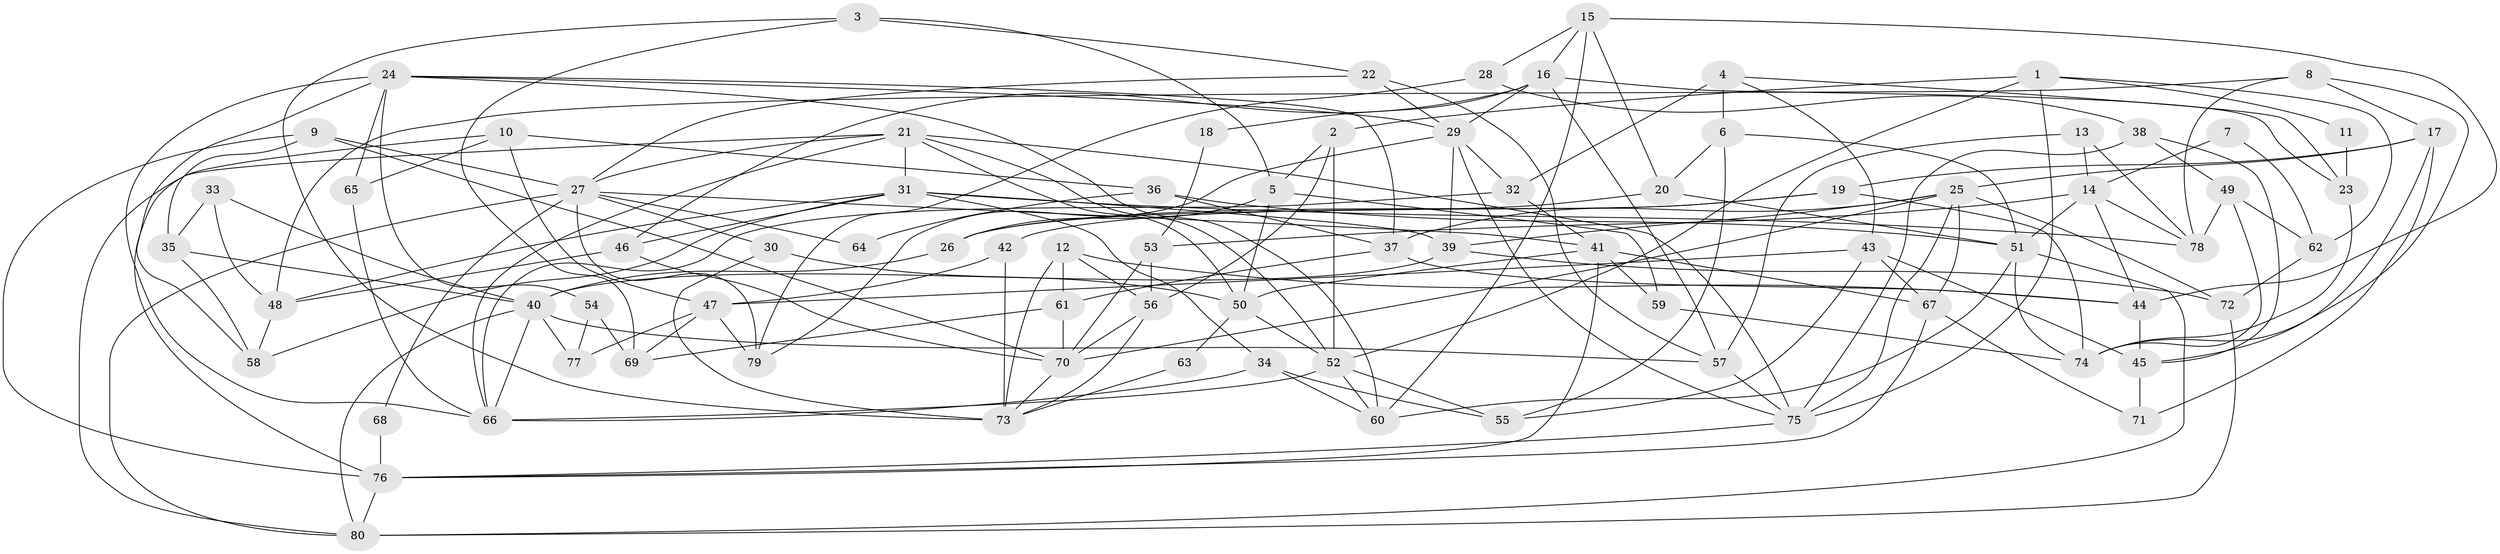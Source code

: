 // original degree distribution, {5: 0.23893805309734514, 4: 0.3008849557522124, 2: 0.10619469026548672, 3: 0.26548672566371684, 6: 0.04424778761061947, 8: 0.017699115044247787, 7: 0.02654867256637168}
// Generated by graph-tools (version 1.1) at 2025/37/03/04/25 23:37:08]
// undirected, 80 vertices, 186 edges
graph export_dot {
  node [color=gray90,style=filled];
  1;
  2;
  3;
  4;
  5;
  6;
  7;
  8;
  9;
  10;
  11;
  12;
  13;
  14;
  15;
  16;
  17;
  18;
  19;
  20;
  21;
  22;
  23;
  24;
  25;
  26;
  27;
  28;
  29;
  30;
  31;
  32;
  33;
  34;
  35;
  36;
  37;
  38;
  39;
  40;
  41;
  42;
  43;
  44;
  45;
  46;
  47;
  48;
  49;
  50;
  51;
  52;
  53;
  54;
  55;
  56;
  57;
  58;
  59;
  60;
  61;
  62;
  63;
  64;
  65;
  66;
  67;
  68;
  69;
  70;
  71;
  72;
  73;
  74;
  75;
  76;
  77;
  78;
  79;
  80;
  1 -- 2 [weight=1.0];
  1 -- 11 [weight=1.0];
  1 -- 52 [weight=1.0];
  1 -- 62 [weight=1.0];
  1 -- 75 [weight=1.0];
  2 -- 5 [weight=1.0];
  2 -- 52 [weight=2.0];
  2 -- 56 [weight=1.0];
  3 -- 5 [weight=1.0];
  3 -- 22 [weight=1.0];
  3 -- 69 [weight=1.0];
  3 -- 73 [weight=1.0];
  4 -- 6 [weight=1.0];
  4 -- 23 [weight=1.0];
  4 -- 32 [weight=2.0];
  4 -- 43 [weight=1.0];
  5 -- 26 [weight=1.0];
  5 -- 50 [weight=1.0];
  5 -- 59 [weight=1.0];
  6 -- 20 [weight=1.0];
  6 -- 51 [weight=1.0];
  6 -- 55 [weight=1.0];
  7 -- 14 [weight=1.0];
  7 -- 62 [weight=1.0];
  8 -- 17 [weight=1.0];
  8 -- 48 [weight=1.0];
  8 -- 74 [weight=1.0];
  8 -- 78 [weight=1.0];
  9 -- 27 [weight=1.0];
  9 -- 35 [weight=1.0];
  9 -- 70 [weight=1.0];
  9 -- 76 [weight=1.0];
  10 -- 36 [weight=1.0];
  10 -- 47 [weight=1.0];
  10 -- 65 [weight=1.0];
  10 -- 76 [weight=1.0];
  11 -- 23 [weight=1.0];
  12 -- 44 [weight=1.0];
  12 -- 56 [weight=1.0];
  12 -- 61 [weight=1.0];
  12 -- 73 [weight=1.0];
  13 -- 14 [weight=1.0];
  13 -- 57 [weight=1.0];
  13 -- 78 [weight=1.0];
  14 -- 44 [weight=1.0];
  14 -- 51 [weight=1.0];
  14 -- 53 [weight=1.0];
  14 -- 78 [weight=1.0];
  15 -- 16 [weight=1.0];
  15 -- 20 [weight=1.0];
  15 -- 28 [weight=1.0];
  15 -- 44 [weight=1.0];
  15 -- 60 [weight=1.0];
  16 -- 18 [weight=1.0];
  16 -- 23 [weight=1.0];
  16 -- 29 [weight=1.0];
  16 -- 46 [weight=1.0];
  16 -- 57 [weight=1.0];
  17 -- 19 [weight=1.0];
  17 -- 25 [weight=1.0];
  17 -- 45 [weight=1.0];
  17 -- 71 [weight=1.0];
  18 -- 53 [weight=1.0];
  19 -- 26 [weight=1.0];
  19 -- 42 [weight=1.0];
  19 -- 74 [weight=1.0];
  20 -- 26 [weight=1.0];
  20 -- 51 [weight=1.0];
  21 -- 27 [weight=1.0];
  21 -- 31 [weight=1.0];
  21 -- 50 [weight=1.0];
  21 -- 52 [weight=1.0];
  21 -- 66 [weight=1.0];
  21 -- 75 [weight=1.0];
  21 -- 80 [weight=1.0];
  22 -- 27 [weight=1.0];
  22 -- 29 [weight=1.0];
  22 -- 57 [weight=1.0];
  23 -- 74 [weight=1.0];
  24 -- 29 [weight=1.0];
  24 -- 37 [weight=1.0];
  24 -- 54 [weight=1.0];
  24 -- 58 [weight=1.0];
  24 -- 60 [weight=1.0];
  24 -- 65 [weight=1.0];
  24 -- 66 [weight=1.0];
  25 -- 37 [weight=1.0];
  25 -- 39 [weight=1.0];
  25 -- 67 [weight=1.0];
  25 -- 70 [weight=1.0];
  25 -- 72 [weight=1.0];
  25 -- 75 [weight=1.0];
  26 -- 40 [weight=1.0];
  27 -- 30 [weight=1.0];
  27 -- 41 [weight=1.0];
  27 -- 64 [weight=1.0];
  27 -- 68 [weight=1.0];
  27 -- 79 [weight=2.0];
  27 -- 80 [weight=1.0];
  28 -- 38 [weight=1.0];
  28 -- 79 [weight=1.0];
  29 -- 32 [weight=2.0];
  29 -- 39 [weight=1.0];
  29 -- 75 [weight=1.0];
  29 -- 79 [weight=1.0];
  30 -- 50 [weight=1.0];
  30 -- 73 [weight=1.0];
  31 -- 34 [weight=1.0];
  31 -- 39 [weight=1.0];
  31 -- 46 [weight=1.0];
  31 -- 48 [weight=1.0];
  31 -- 58 [weight=1.0];
  31 -- 78 [weight=1.0];
  32 -- 41 [weight=1.0];
  32 -- 66 [weight=1.0];
  33 -- 35 [weight=1.0];
  33 -- 40 [weight=1.0];
  33 -- 48 [weight=1.0];
  34 -- 55 [weight=1.0];
  34 -- 60 [weight=1.0];
  34 -- 66 [weight=1.0];
  35 -- 40 [weight=1.0];
  35 -- 58 [weight=1.0];
  36 -- 37 [weight=1.0];
  36 -- 51 [weight=1.0];
  36 -- 64 [weight=1.0];
  37 -- 44 [weight=1.0];
  37 -- 61 [weight=1.0];
  38 -- 45 [weight=1.0];
  38 -- 49 [weight=1.0];
  38 -- 75 [weight=1.0];
  39 -- 40 [weight=1.0];
  39 -- 72 [weight=1.0];
  40 -- 57 [weight=1.0];
  40 -- 66 [weight=1.0];
  40 -- 77 [weight=1.0];
  40 -- 80 [weight=1.0];
  41 -- 50 [weight=1.0];
  41 -- 59 [weight=1.0];
  41 -- 67 [weight=1.0];
  41 -- 76 [weight=1.0];
  42 -- 47 [weight=1.0];
  42 -- 73 [weight=2.0];
  43 -- 45 [weight=1.0];
  43 -- 47 [weight=1.0];
  43 -- 55 [weight=1.0];
  43 -- 67 [weight=1.0];
  44 -- 45 [weight=1.0];
  45 -- 71 [weight=1.0];
  46 -- 48 [weight=1.0];
  46 -- 70 [weight=1.0];
  47 -- 69 [weight=1.0];
  47 -- 77 [weight=1.0];
  47 -- 79 [weight=1.0];
  48 -- 58 [weight=1.0];
  49 -- 62 [weight=1.0];
  49 -- 74 [weight=1.0];
  49 -- 78 [weight=1.0];
  50 -- 52 [weight=1.0];
  50 -- 63 [weight=1.0];
  51 -- 60 [weight=1.0];
  51 -- 74 [weight=1.0];
  51 -- 80 [weight=1.0];
  52 -- 55 [weight=1.0];
  52 -- 60 [weight=1.0];
  52 -- 66 [weight=1.0];
  53 -- 56 [weight=1.0];
  53 -- 70 [weight=1.0];
  54 -- 69 [weight=1.0];
  54 -- 77 [weight=1.0];
  56 -- 70 [weight=1.0];
  56 -- 73 [weight=1.0];
  57 -- 75 [weight=1.0];
  59 -- 74 [weight=1.0];
  61 -- 69 [weight=1.0];
  61 -- 70 [weight=1.0];
  62 -- 72 [weight=1.0];
  63 -- 73 [weight=1.0];
  65 -- 66 [weight=1.0];
  67 -- 71 [weight=1.0];
  67 -- 76 [weight=1.0];
  68 -- 76 [weight=1.0];
  70 -- 73 [weight=1.0];
  72 -- 80 [weight=1.0];
  75 -- 76 [weight=1.0];
  76 -- 80 [weight=1.0];
}
